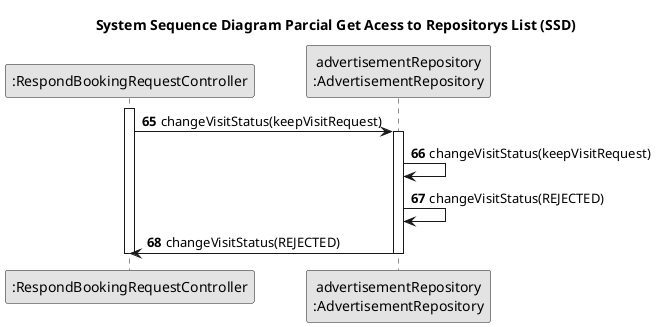 @startuml
skinparam monochrome true
skinparam packageStyle rectangle
skinparam shadowing false

title System Sequence Diagram Parcial Get Acess to Repositorys List (SSD)

autonumber

'hide footbox
participant ":RespondBookingRequestController" as CTRL

participant "advertisementRepository\n:AdvertisementRepository" as advertisementRepository

autonumber 65

    activate CTRL

        CTRL -> advertisementRepository: changeVisitStatus(keepVisitRequest)
        activate advertisementRepository

            advertisementRepository -> advertisementRepository: changeVisitStatus(keepVisitRequest)

            advertisementRepository -> advertisementRepository: changeVisitStatus(REJECTED)

            advertisementRepository -> CTRL: changeVisitStatus(REJECTED)
            deactivate advertisementRepository

    deactivate CTRL

@enduml